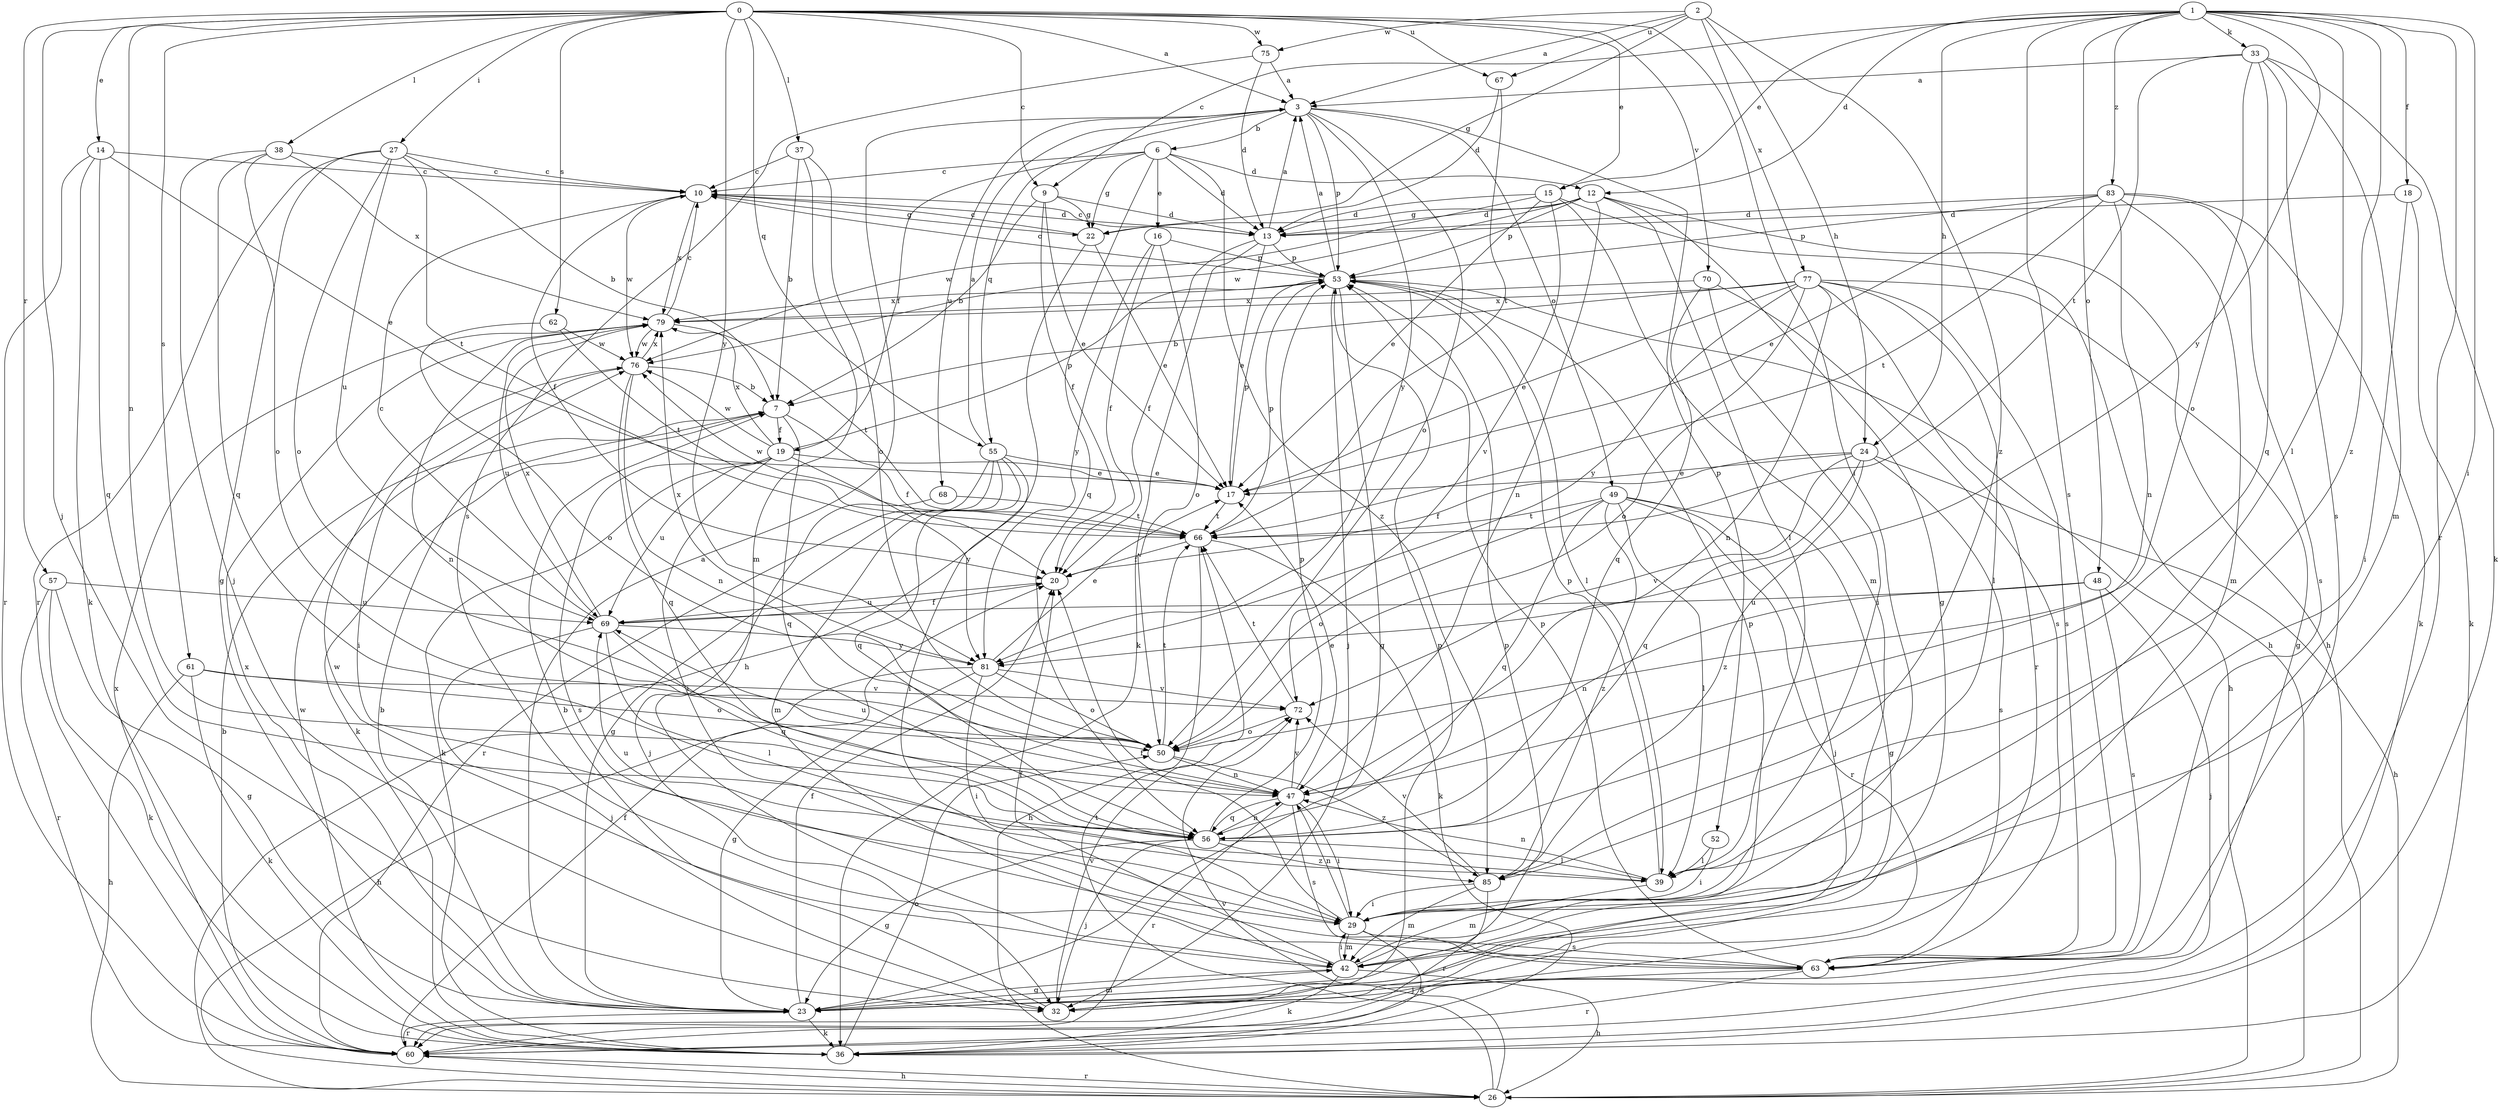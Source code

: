 strict digraph  {
0;
1;
2;
3;
6;
7;
9;
10;
12;
13;
14;
15;
16;
17;
18;
19;
20;
22;
23;
24;
26;
27;
29;
32;
33;
36;
37;
38;
39;
42;
47;
48;
49;
50;
52;
53;
55;
56;
57;
60;
61;
62;
63;
66;
67;
68;
69;
70;
72;
75;
76;
77;
79;
81;
83;
85;
0 -> 3  [label=a];
0 -> 9  [label=c];
0 -> 14  [label=e];
0 -> 15  [label=e];
0 -> 27  [label=i];
0 -> 29  [label=i];
0 -> 32  [label=j];
0 -> 37  [label=l];
0 -> 38  [label=l];
0 -> 47  [label=n];
0 -> 55  [label=q];
0 -> 57  [label=r];
0 -> 61  [label=s];
0 -> 62  [label=s];
0 -> 67  [label=u];
0 -> 70  [label=v];
0 -> 75  [label=w];
0 -> 81  [label=y];
1 -> 9  [label=c];
1 -> 12  [label=d];
1 -> 15  [label=e];
1 -> 18  [label=f];
1 -> 24  [label=h];
1 -> 29  [label=i];
1 -> 33  [label=k];
1 -> 39  [label=l];
1 -> 48  [label=o];
1 -> 60  [label=r];
1 -> 63  [label=s];
1 -> 81  [label=y];
1 -> 83  [label=z];
1 -> 85  [label=z];
2 -> 3  [label=a];
2 -> 22  [label=g];
2 -> 24  [label=h];
2 -> 67  [label=u];
2 -> 75  [label=w];
2 -> 77  [label=x];
2 -> 85  [label=z];
3 -> 6  [label=b];
3 -> 49  [label=o];
3 -> 50  [label=o];
3 -> 52  [label=p];
3 -> 53  [label=p];
3 -> 55  [label=q];
3 -> 68  [label=u];
3 -> 81  [label=y];
6 -> 10  [label=c];
6 -> 12  [label=d];
6 -> 13  [label=d];
6 -> 16  [label=e];
6 -> 19  [label=f];
6 -> 22  [label=g];
6 -> 56  [label=q];
6 -> 85  [label=z];
7 -> 19  [label=f];
7 -> 20  [label=f];
7 -> 36  [label=k];
7 -> 56  [label=q];
9 -> 7  [label=b];
9 -> 13  [label=d];
9 -> 17  [label=e];
9 -> 20  [label=f];
9 -> 22  [label=g];
10 -> 13  [label=d];
10 -> 20  [label=f];
10 -> 22  [label=g];
10 -> 76  [label=w];
10 -> 79  [label=x];
12 -> 13  [label=d];
12 -> 22  [label=g];
12 -> 23  [label=g];
12 -> 26  [label=h];
12 -> 39  [label=l];
12 -> 47  [label=n];
12 -> 53  [label=p];
12 -> 76  [label=w];
13 -> 3  [label=a];
13 -> 10  [label=c];
13 -> 17  [label=e];
13 -> 20  [label=f];
13 -> 36  [label=k];
13 -> 53  [label=p];
14 -> 10  [label=c];
14 -> 17  [label=e];
14 -> 36  [label=k];
14 -> 56  [label=q];
14 -> 60  [label=r];
15 -> 13  [label=d];
15 -> 17  [label=e];
15 -> 26  [label=h];
15 -> 42  [label=m];
15 -> 72  [label=v];
15 -> 76  [label=w];
16 -> 20  [label=f];
16 -> 50  [label=o];
16 -> 53  [label=p];
16 -> 81  [label=y];
17 -> 53  [label=p];
17 -> 66  [label=t];
18 -> 13  [label=d];
18 -> 29  [label=i];
18 -> 36  [label=k];
19 -> 17  [label=e];
19 -> 29  [label=i];
19 -> 36  [label=k];
19 -> 53  [label=p];
19 -> 63  [label=s];
19 -> 69  [label=u];
19 -> 76  [label=w];
19 -> 79  [label=x];
19 -> 81  [label=y];
20 -> 69  [label=u];
22 -> 10  [label=c];
22 -> 17  [label=e];
22 -> 26  [label=h];
23 -> 3  [label=a];
23 -> 7  [label=b];
23 -> 20  [label=f];
23 -> 36  [label=k];
23 -> 42  [label=m];
23 -> 53  [label=p];
23 -> 60  [label=r];
23 -> 79  [label=x];
24 -> 17  [label=e];
24 -> 20  [label=f];
24 -> 26  [label=h];
24 -> 56  [label=q];
24 -> 63  [label=s];
24 -> 72  [label=v];
24 -> 85  [label=z];
26 -> 60  [label=r];
26 -> 66  [label=t];
26 -> 72  [label=v];
27 -> 7  [label=b];
27 -> 10  [label=c];
27 -> 23  [label=g];
27 -> 50  [label=o];
27 -> 60  [label=r];
27 -> 66  [label=t];
27 -> 69  [label=u];
29 -> 20  [label=f];
29 -> 36  [label=k];
29 -> 42  [label=m];
29 -> 47  [label=n];
29 -> 63  [label=s];
32 -> 7  [label=b];
32 -> 53  [label=p];
32 -> 72  [label=v];
33 -> 3  [label=a];
33 -> 36  [label=k];
33 -> 42  [label=m];
33 -> 50  [label=o];
33 -> 56  [label=q];
33 -> 63  [label=s];
33 -> 66  [label=t];
36 -> 50  [label=o];
36 -> 76  [label=w];
37 -> 7  [label=b];
37 -> 10  [label=c];
37 -> 42  [label=m];
37 -> 50  [label=o];
38 -> 10  [label=c];
38 -> 32  [label=j];
38 -> 50  [label=o];
38 -> 56  [label=q];
38 -> 79  [label=x];
39 -> 42  [label=m];
39 -> 47  [label=n];
39 -> 53  [label=p];
39 -> 69  [label=u];
42 -> 20  [label=f];
42 -> 23  [label=g];
42 -> 26  [label=h];
42 -> 29  [label=i];
42 -> 36  [label=k];
42 -> 53  [label=p];
42 -> 76  [label=w];
47 -> 17  [label=e];
47 -> 29  [label=i];
47 -> 56  [label=q];
47 -> 60  [label=r];
47 -> 63  [label=s];
47 -> 69  [label=u];
47 -> 72  [label=v];
48 -> 32  [label=j];
48 -> 47  [label=n];
48 -> 63  [label=s];
48 -> 69  [label=u];
49 -> 23  [label=g];
49 -> 32  [label=j];
49 -> 39  [label=l];
49 -> 50  [label=o];
49 -> 56  [label=q];
49 -> 60  [label=r];
49 -> 66  [label=t];
49 -> 85  [label=z];
50 -> 47  [label=n];
50 -> 66  [label=t];
50 -> 85  [label=z];
52 -> 29  [label=i];
52 -> 39  [label=l];
53 -> 3  [label=a];
53 -> 10  [label=c];
53 -> 23  [label=g];
53 -> 26  [label=h];
53 -> 32  [label=j];
53 -> 39  [label=l];
53 -> 79  [label=x];
55 -> 3  [label=a];
55 -> 17  [label=e];
55 -> 23  [label=g];
55 -> 29  [label=i];
55 -> 42  [label=m];
55 -> 56  [label=q];
55 -> 60  [label=r];
56 -> 23  [label=g];
56 -> 32  [label=j];
56 -> 39  [label=l];
56 -> 47  [label=n];
56 -> 53  [label=p];
56 -> 85  [label=z];
57 -> 23  [label=g];
57 -> 36  [label=k];
57 -> 60  [label=r];
57 -> 69  [label=u];
60 -> 7  [label=b];
60 -> 20  [label=f];
60 -> 26  [label=h];
60 -> 79  [label=x];
61 -> 26  [label=h];
61 -> 36  [label=k];
61 -> 50  [label=o];
61 -> 72  [label=v];
62 -> 50  [label=o];
62 -> 66  [label=t];
62 -> 76  [label=w];
63 -> 32  [label=j];
63 -> 53  [label=p];
63 -> 60  [label=r];
66 -> 20  [label=f];
66 -> 26  [label=h];
66 -> 36  [label=k];
66 -> 53  [label=p];
66 -> 76  [label=w];
67 -> 13  [label=d];
67 -> 66  [label=t];
68 -> 32  [label=j];
68 -> 66  [label=t];
69 -> 10  [label=c];
69 -> 20  [label=f];
69 -> 32  [label=j];
69 -> 39  [label=l];
69 -> 56  [label=q];
69 -> 79  [label=x];
69 -> 81  [label=y];
70 -> 29  [label=i];
70 -> 56  [label=q];
70 -> 63  [label=s];
70 -> 79  [label=x];
72 -> 50  [label=o];
72 -> 66  [label=t];
75 -> 3  [label=a];
75 -> 13  [label=d];
75 -> 63  [label=s];
76 -> 7  [label=b];
76 -> 29  [label=i];
76 -> 47  [label=n];
76 -> 56  [label=q];
76 -> 79  [label=x];
77 -> 7  [label=b];
77 -> 17  [label=e];
77 -> 23  [label=g];
77 -> 39  [label=l];
77 -> 47  [label=n];
77 -> 50  [label=o];
77 -> 60  [label=r];
77 -> 63  [label=s];
77 -> 79  [label=x];
77 -> 81  [label=y];
79 -> 10  [label=c];
79 -> 47  [label=n];
79 -> 66  [label=t];
79 -> 69  [label=u];
79 -> 76  [label=w];
81 -> 17  [label=e];
81 -> 23  [label=g];
81 -> 26  [label=h];
81 -> 29  [label=i];
81 -> 50  [label=o];
81 -> 72  [label=v];
81 -> 79  [label=x];
83 -> 13  [label=d];
83 -> 17  [label=e];
83 -> 36  [label=k];
83 -> 42  [label=m];
83 -> 47  [label=n];
83 -> 53  [label=p];
83 -> 63  [label=s];
83 -> 66  [label=t];
85 -> 29  [label=i];
85 -> 42  [label=m];
85 -> 60  [label=r];
85 -> 72  [label=v];
}
